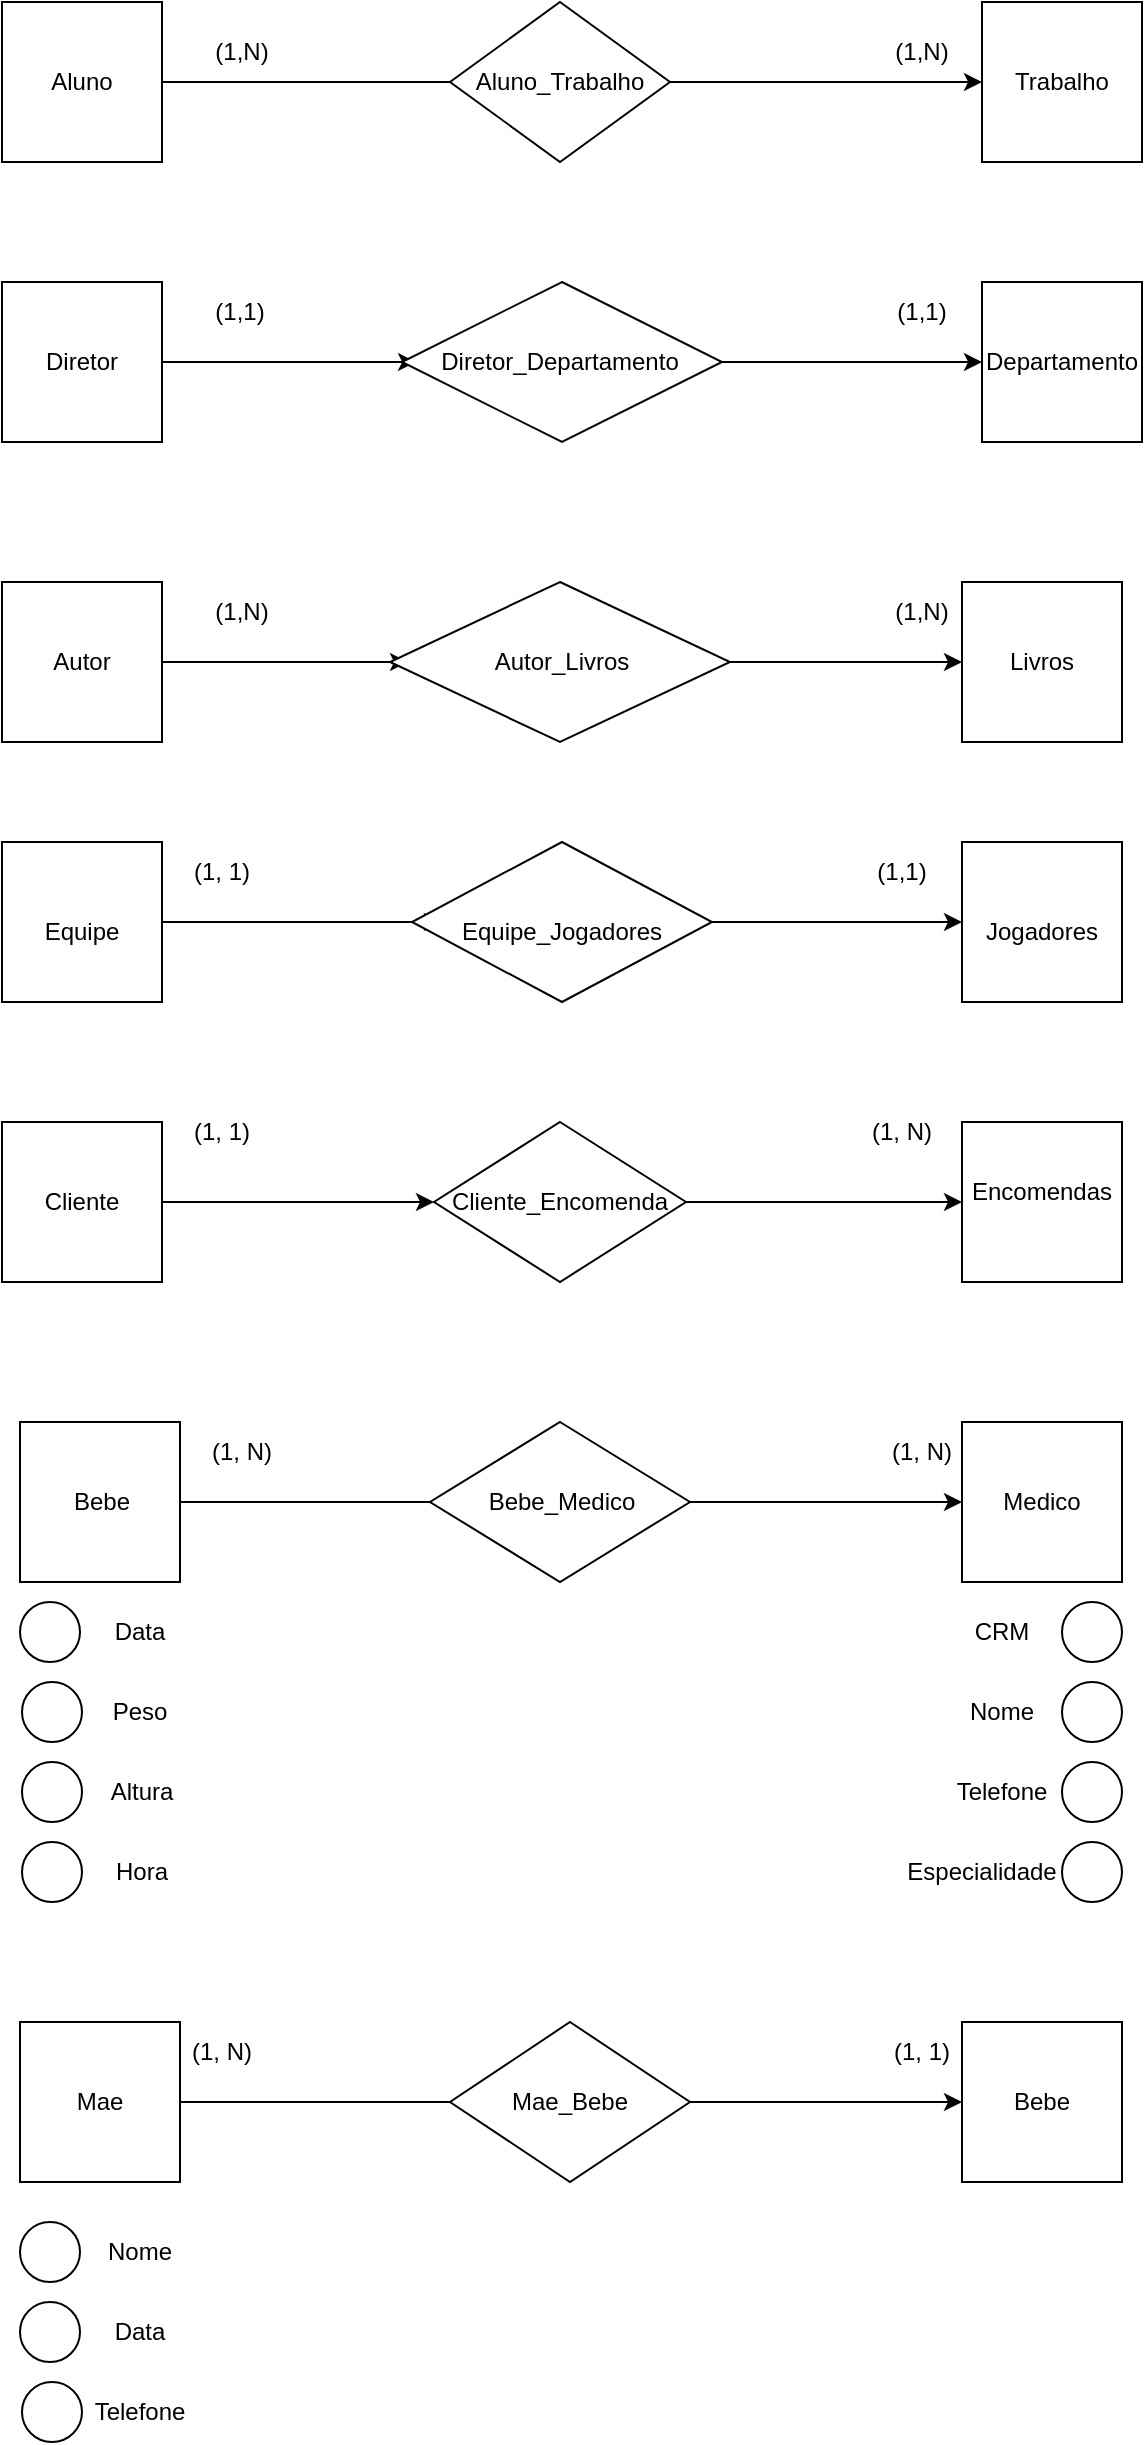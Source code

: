<mxfile version="21.7.1" type="github">
  <diagram name="Página-1" id="MOPs5hklD3hS9nwp58-l">
    <mxGraphModel dx="1114" dy="610" grid="1" gridSize="10" guides="1" tooltips="1" connect="1" arrows="1" fold="1" page="1" pageScale="1" pageWidth="827" pageHeight="1169" math="0" shadow="0">
      <root>
        <mxCell id="0" />
        <mxCell id="1" parent="0" />
        <mxCell id="xXRMQNrWLwdI5nzP8Z8g-8" style="edgeStyle=orthogonalEdgeStyle;rounded=0;orthogonalLoop=1;jettySize=auto;html=1;exitX=1;exitY=0.5;exitDx=0;exitDy=0;" parent="1" source="xXRMQNrWLwdI5nzP8Z8g-1" target="xXRMQNrWLwdI5nzP8Z8g-7" edge="1">
          <mxGeometry relative="1" as="geometry" />
        </mxCell>
        <mxCell id="xXRMQNrWLwdI5nzP8Z8g-1" value="Aluno" style="whiteSpace=wrap;html=1;aspect=fixed;" parent="1" vertex="1">
          <mxGeometry x="80" y="140" width="80" height="80" as="geometry" />
        </mxCell>
        <mxCell id="xXRMQNrWLwdI5nzP8Z8g-2" value="Trabalho" style="whiteSpace=wrap;html=1;aspect=fixed;" parent="1" vertex="1">
          <mxGeometry x="570" y="140" width="80" height="80" as="geometry" />
        </mxCell>
        <mxCell id="xXRMQNrWLwdI5nzP8Z8g-9" style="edgeStyle=orthogonalEdgeStyle;rounded=0;orthogonalLoop=1;jettySize=auto;html=1;exitX=1;exitY=0.5;exitDx=0;exitDy=0;" parent="1" source="xXRMQNrWLwdI5nzP8Z8g-4" target="xXRMQNrWLwdI5nzP8Z8g-2" edge="1">
          <mxGeometry relative="1" as="geometry" />
        </mxCell>
        <mxCell id="xXRMQNrWLwdI5nzP8Z8g-4" value="" style="rhombus;whiteSpace=wrap;html=1;" parent="1" vertex="1">
          <mxGeometry x="304" y="140" width="110" height="80" as="geometry" />
        </mxCell>
        <mxCell id="xXRMQNrWLwdI5nzP8Z8g-7" value="Aluno_Trabalho" style="text;html=1;strokeColor=none;fillColor=none;align=center;verticalAlign=middle;whiteSpace=wrap;rounded=0;" parent="1" vertex="1">
          <mxGeometry x="329" y="165" width="60" height="30" as="geometry" />
        </mxCell>
        <mxCell id="xXRMQNrWLwdI5nzP8Z8g-12" value="(1,N)" style="text;html=1;strokeColor=none;fillColor=none;align=center;verticalAlign=middle;whiteSpace=wrap;rounded=0;" parent="1" vertex="1">
          <mxGeometry x="170" y="150" width="60" height="30" as="geometry" />
        </mxCell>
        <mxCell id="xXRMQNrWLwdI5nzP8Z8g-13" value="(1,N)" style="text;html=1;strokeColor=none;fillColor=none;align=center;verticalAlign=middle;whiteSpace=wrap;rounded=0;" parent="1" vertex="1">
          <mxGeometry x="510" y="150" width="60" height="30" as="geometry" />
        </mxCell>
        <mxCell id="xXRMQNrWLwdI5nzP8Z8g-25" style="edgeStyle=orthogonalEdgeStyle;rounded=0;orthogonalLoop=1;jettySize=auto;html=1;exitX=1;exitY=0.5;exitDx=0;exitDy=0;entryX=0.044;entryY=0.5;entryDx=0;entryDy=0;entryPerimeter=0;" parent="1" source="xXRMQNrWLwdI5nzP8Z8g-14" target="xXRMQNrWLwdI5nzP8Z8g-16" edge="1">
          <mxGeometry relative="1" as="geometry" />
        </mxCell>
        <mxCell id="xXRMQNrWLwdI5nzP8Z8g-14" value="" style="whiteSpace=wrap;html=1;aspect=fixed;" parent="1" vertex="1">
          <mxGeometry x="80" y="280" width="80" height="80" as="geometry" />
        </mxCell>
        <mxCell id="xXRMQNrWLwdI5nzP8Z8g-15" value="" style="whiteSpace=wrap;html=1;aspect=fixed;" parent="1" vertex="1">
          <mxGeometry x="570" y="280" width="80" height="80" as="geometry" />
        </mxCell>
        <mxCell id="xXRMQNrWLwdI5nzP8Z8g-27" style="edgeStyle=orthogonalEdgeStyle;rounded=0;orthogonalLoop=1;jettySize=auto;html=1;exitX=1;exitY=0.5;exitDx=0;exitDy=0;entryX=0;entryY=0.5;entryDx=0;entryDy=0;" parent="1" source="xXRMQNrWLwdI5nzP8Z8g-16" target="xXRMQNrWLwdI5nzP8Z8g-15" edge="1">
          <mxGeometry relative="1" as="geometry" />
        </mxCell>
        <mxCell id="xXRMQNrWLwdI5nzP8Z8g-16" value="" style="rhombus;whiteSpace=wrap;html=1;" parent="1" vertex="1">
          <mxGeometry x="280" y="280" width="160" height="80" as="geometry" />
        </mxCell>
        <mxCell id="xXRMQNrWLwdI5nzP8Z8g-17" value="Diretor" style="text;html=1;strokeColor=none;fillColor=none;align=center;verticalAlign=middle;whiteSpace=wrap;rounded=0;" parent="1" vertex="1">
          <mxGeometry x="90" y="305" width="60" height="30" as="geometry" />
        </mxCell>
        <mxCell id="xXRMQNrWLwdI5nzP8Z8g-18" value="Departamento" style="text;html=1;strokeColor=none;fillColor=none;align=center;verticalAlign=middle;whiteSpace=wrap;rounded=0;" parent="1" vertex="1">
          <mxGeometry x="580" y="305" width="60" height="30" as="geometry" />
        </mxCell>
        <mxCell id="xXRMQNrWLwdI5nzP8Z8g-19" value="Diretor_Departamento" style="text;html=1;strokeColor=none;fillColor=none;align=center;verticalAlign=middle;whiteSpace=wrap;rounded=0;" parent="1" vertex="1">
          <mxGeometry x="329" y="305" width="60" height="30" as="geometry" />
        </mxCell>
        <mxCell id="xXRMQNrWLwdI5nzP8Z8g-28" value="(1,1)" style="text;html=1;strokeColor=none;fillColor=none;align=center;verticalAlign=middle;whiteSpace=wrap;rounded=0;" parent="1" vertex="1">
          <mxGeometry x="169" y="280" width="60" height="30" as="geometry" />
        </mxCell>
        <mxCell id="xXRMQNrWLwdI5nzP8Z8g-30" value="(1,1)" style="text;html=1;strokeColor=none;fillColor=none;align=center;verticalAlign=middle;whiteSpace=wrap;rounded=0;" parent="1" vertex="1">
          <mxGeometry x="510" y="280" width="60" height="30" as="geometry" />
        </mxCell>
        <mxCell id="xXRMQNrWLwdI5nzP8Z8g-40" style="edgeStyle=orthogonalEdgeStyle;rounded=0;orthogonalLoop=1;jettySize=auto;html=1;exitX=1;exitY=0.5;exitDx=0;exitDy=0;entryX=0.053;entryY=0.5;entryDx=0;entryDy=0;entryPerimeter=0;" parent="1" source="xXRMQNrWLwdI5nzP8Z8g-31" target="xXRMQNrWLwdI5nzP8Z8g-33" edge="1">
          <mxGeometry relative="1" as="geometry" />
        </mxCell>
        <mxCell id="xXRMQNrWLwdI5nzP8Z8g-31" value="" style="whiteSpace=wrap;html=1;aspect=fixed;" parent="1" vertex="1">
          <mxGeometry x="80" y="430" width="80" height="80" as="geometry" />
        </mxCell>
        <mxCell id="xXRMQNrWLwdI5nzP8Z8g-32" value="" style="whiteSpace=wrap;html=1;aspect=fixed;" parent="1" vertex="1">
          <mxGeometry x="560" y="430" width="80" height="80" as="geometry" />
        </mxCell>
        <mxCell id="xXRMQNrWLwdI5nzP8Z8g-39" style="edgeStyle=orthogonalEdgeStyle;rounded=0;orthogonalLoop=1;jettySize=auto;html=1;exitX=1;exitY=0.5;exitDx=0;exitDy=0;entryX=0;entryY=0.5;entryDx=0;entryDy=0;" parent="1" source="xXRMQNrWLwdI5nzP8Z8g-33" target="xXRMQNrWLwdI5nzP8Z8g-32" edge="1">
          <mxGeometry relative="1" as="geometry" />
        </mxCell>
        <mxCell id="xXRMQNrWLwdI5nzP8Z8g-33" value="" style="rhombus;whiteSpace=wrap;html=1;" parent="1" vertex="1">
          <mxGeometry x="274" y="430" width="170" height="80" as="geometry" />
        </mxCell>
        <mxCell id="xXRMQNrWLwdI5nzP8Z8g-34" value="Autor" style="text;html=1;strokeColor=none;fillColor=none;align=center;verticalAlign=middle;whiteSpace=wrap;rounded=0;" parent="1" vertex="1">
          <mxGeometry x="90" y="455" width="60" height="30" as="geometry" />
        </mxCell>
        <mxCell id="xXRMQNrWLwdI5nzP8Z8g-35" value="Livros" style="text;html=1;strokeColor=none;fillColor=none;align=center;verticalAlign=middle;whiteSpace=wrap;rounded=0;" parent="1" vertex="1">
          <mxGeometry x="570" y="455" width="60" height="30" as="geometry" />
        </mxCell>
        <mxCell id="xXRMQNrWLwdI5nzP8Z8g-36" value="Autor_Livros" style="text;html=1;strokeColor=none;fillColor=none;align=center;verticalAlign=middle;whiteSpace=wrap;rounded=0;" parent="1" vertex="1">
          <mxGeometry x="330" y="455" width="60" height="30" as="geometry" />
        </mxCell>
        <mxCell id="xXRMQNrWLwdI5nzP8Z8g-41" value="(1,N)" style="text;html=1;strokeColor=none;fillColor=none;align=center;verticalAlign=middle;whiteSpace=wrap;rounded=0;" parent="1" vertex="1">
          <mxGeometry x="170" y="430" width="60" height="30" as="geometry" />
        </mxCell>
        <mxCell id="xXRMQNrWLwdI5nzP8Z8g-42" value="(1,N)" style="text;html=1;strokeColor=none;fillColor=none;align=center;verticalAlign=middle;whiteSpace=wrap;rounded=0;" parent="1" vertex="1">
          <mxGeometry x="510" y="430" width="60" height="30" as="geometry" />
        </mxCell>
        <mxCell id="xXRMQNrWLwdI5nzP8Z8g-49" style="edgeStyle=orthogonalEdgeStyle;rounded=0;orthogonalLoop=1;jettySize=auto;html=1;exitX=1;exitY=0.5;exitDx=0;exitDy=0;entryX=0.1;entryY=0.5;entryDx=0;entryDy=0;entryPerimeter=0;" parent="1" source="xXRMQNrWLwdI5nzP8Z8g-43" target="xXRMQNrWLwdI5nzP8Z8g-45" edge="1">
          <mxGeometry relative="1" as="geometry" />
        </mxCell>
        <mxCell id="xXRMQNrWLwdI5nzP8Z8g-43" value="" style="whiteSpace=wrap;html=1;aspect=fixed;" parent="1" vertex="1">
          <mxGeometry x="80" y="560" width="80" height="80" as="geometry" />
        </mxCell>
        <mxCell id="xXRMQNrWLwdI5nzP8Z8g-44" value="" style="whiteSpace=wrap;html=1;aspect=fixed;" parent="1" vertex="1">
          <mxGeometry x="560" y="560" width="80" height="80" as="geometry" />
        </mxCell>
        <mxCell id="xXRMQNrWLwdI5nzP8Z8g-50" style="edgeStyle=orthogonalEdgeStyle;rounded=0;orthogonalLoop=1;jettySize=auto;html=1;exitX=1;exitY=0.5;exitDx=0;exitDy=0;entryX=0;entryY=0.5;entryDx=0;entryDy=0;" parent="1" source="xXRMQNrWLwdI5nzP8Z8g-45" target="xXRMQNrWLwdI5nzP8Z8g-44" edge="1">
          <mxGeometry relative="1" as="geometry" />
        </mxCell>
        <mxCell id="xXRMQNrWLwdI5nzP8Z8g-45" value="" style="rhombus;whiteSpace=wrap;html=1;" parent="1" vertex="1">
          <mxGeometry x="285" y="560" width="150" height="80" as="geometry" />
        </mxCell>
        <mxCell id="xXRMQNrWLwdI5nzP8Z8g-46" value="Equipe" style="text;html=1;strokeColor=none;fillColor=none;align=center;verticalAlign=middle;whiteSpace=wrap;rounded=0;" parent="1" vertex="1">
          <mxGeometry x="90" y="590" width="60" height="30" as="geometry" />
        </mxCell>
        <mxCell id="xXRMQNrWLwdI5nzP8Z8g-47" value="Jogadores" style="text;html=1;strokeColor=none;fillColor=none;align=center;verticalAlign=middle;whiteSpace=wrap;rounded=0;" parent="1" vertex="1">
          <mxGeometry x="570" y="590" width="60" height="30" as="geometry" />
        </mxCell>
        <mxCell id="xXRMQNrWLwdI5nzP8Z8g-48" value="Equipe_Jogadores" style="text;html=1;strokeColor=none;fillColor=none;align=center;verticalAlign=middle;whiteSpace=wrap;rounded=0;" parent="1" vertex="1">
          <mxGeometry x="330" y="590" width="60" height="30" as="geometry" />
        </mxCell>
        <mxCell id="xXRMQNrWLwdI5nzP8Z8g-64" style="edgeStyle=orthogonalEdgeStyle;rounded=0;orthogonalLoop=1;jettySize=auto;html=1;exitX=1;exitY=0.5;exitDx=0;exitDy=0;entryX=0;entryY=0.5;entryDx=0;entryDy=0;" parent="1" source="xXRMQNrWLwdI5nzP8Z8g-51" target="xXRMQNrWLwdI5nzP8Z8g-53" edge="1">
          <mxGeometry relative="1" as="geometry" />
        </mxCell>
        <mxCell id="xXRMQNrWLwdI5nzP8Z8g-51" value="" style="whiteSpace=wrap;html=1;aspect=fixed;" parent="1" vertex="1">
          <mxGeometry x="80" y="700" width="80" height="80" as="geometry" />
        </mxCell>
        <mxCell id="xXRMQNrWLwdI5nzP8Z8g-52" value="" style="whiteSpace=wrap;html=1;aspect=fixed;" parent="1" vertex="1">
          <mxGeometry x="560" y="700" width="80" height="80" as="geometry" />
        </mxCell>
        <mxCell id="xXRMQNrWLwdI5nzP8Z8g-65" style="edgeStyle=orthogonalEdgeStyle;rounded=0;orthogonalLoop=1;jettySize=auto;html=1;exitX=1;exitY=0.5;exitDx=0;exitDy=0;entryX=0;entryY=0.5;entryDx=0;entryDy=0;" parent="1" source="xXRMQNrWLwdI5nzP8Z8g-53" target="xXRMQNrWLwdI5nzP8Z8g-52" edge="1">
          <mxGeometry relative="1" as="geometry" />
        </mxCell>
        <mxCell id="xXRMQNrWLwdI5nzP8Z8g-53" value="" style="rhombus;whiteSpace=wrap;html=1;" parent="1" vertex="1">
          <mxGeometry x="296" y="700" width="126" height="80" as="geometry" />
        </mxCell>
        <mxCell id="xXRMQNrWLwdI5nzP8Z8g-54" value="Cliente" style="text;html=1;strokeColor=none;fillColor=none;align=center;verticalAlign=middle;whiteSpace=wrap;rounded=0;" parent="1" vertex="1">
          <mxGeometry x="90" y="725" width="60" height="30" as="geometry" />
        </mxCell>
        <mxCell id="xXRMQNrWLwdI5nzP8Z8g-55" value="(1,1)" style="text;html=1;strokeColor=none;fillColor=none;align=center;verticalAlign=middle;whiteSpace=wrap;rounded=0;" parent="1" vertex="1">
          <mxGeometry x="500" y="560" width="60" height="30" as="geometry" />
        </mxCell>
        <mxCell id="xXRMQNrWLwdI5nzP8Z8g-56" value="Encomendas" style="text;html=1;strokeColor=none;fillColor=none;align=center;verticalAlign=middle;whiteSpace=wrap;rounded=0;" parent="1" vertex="1">
          <mxGeometry x="570" y="720" width="60" height="30" as="geometry" />
        </mxCell>
        <mxCell id="xXRMQNrWLwdI5nzP8Z8g-57" value="Cliente_Encomenda" style="text;html=1;strokeColor=none;fillColor=none;align=center;verticalAlign=middle;whiteSpace=wrap;rounded=0;" parent="1" vertex="1">
          <mxGeometry x="329" y="725" width="60" height="30" as="geometry" />
        </mxCell>
        <mxCell id="xXRMQNrWLwdI5nzP8Z8g-58" value="(1, 1)" style="text;html=1;strokeColor=none;fillColor=none;align=center;verticalAlign=middle;whiteSpace=wrap;rounded=0;" parent="1" vertex="1">
          <mxGeometry x="160" y="560" width="60" height="30" as="geometry" />
        </mxCell>
        <mxCell id="xXRMQNrWLwdI5nzP8Z8g-59" value="(1, 1)" style="text;html=1;strokeColor=none;fillColor=none;align=center;verticalAlign=middle;whiteSpace=wrap;rounded=0;" parent="1" vertex="1">
          <mxGeometry x="160" y="690" width="60" height="30" as="geometry" />
        </mxCell>
        <mxCell id="xXRMQNrWLwdI5nzP8Z8g-68" value="(1, N)" style="text;html=1;strokeColor=none;fillColor=none;align=center;verticalAlign=middle;whiteSpace=wrap;rounded=0;" parent="1" vertex="1">
          <mxGeometry x="500" y="690" width="60" height="30" as="geometry" />
        </mxCell>
        <mxCell id="u3l70c7H0J_qWliF73ac-58" style="edgeStyle=orthogonalEdgeStyle;rounded=0;orthogonalLoop=1;jettySize=auto;html=1;exitX=1;exitY=0.5;exitDx=0;exitDy=0;entryX=0.123;entryY=0.5;entryDx=0;entryDy=0;entryPerimeter=0;" edge="1" parent="1" source="u3l70c7H0J_qWliF73ac-1" target="u3l70c7H0J_qWliF73ac-35">
          <mxGeometry relative="1" as="geometry" />
        </mxCell>
        <mxCell id="u3l70c7H0J_qWliF73ac-1" value="" style="whiteSpace=wrap;html=1;aspect=fixed;" vertex="1" parent="1">
          <mxGeometry x="89" y="850" width="80" height="80" as="geometry" />
        </mxCell>
        <mxCell id="u3l70c7H0J_qWliF73ac-2" value="Bebe" style="text;html=1;strokeColor=none;fillColor=none;align=center;verticalAlign=middle;whiteSpace=wrap;rounded=0;" vertex="1" parent="1">
          <mxGeometry x="100" y="875" width="60" height="30" as="geometry" />
        </mxCell>
        <mxCell id="u3l70c7H0J_qWliF73ac-64" style="edgeStyle=orthogonalEdgeStyle;rounded=0;orthogonalLoop=1;jettySize=auto;html=1;exitX=1;exitY=0.5;exitDx=0;exitDy=0;entryX=0.133;entryY=0.5;entryDx=0;entryDy=0;entryPerimeter=0;" edge="1" parent="1" source="u3l70c7H0J_qWliF73ac-5" target="u3l70c7H0J_qWliF73ac-49">
          <mxGeometry relative="1" as="geometry" />
        </mxCell>
        <mxCell id="u3l70c7H0J_qWliF73ac-5" value="" style="whiteSpace=wrap;html=1;aspect=fixed;" vertex="1" parent="1">
          <mxGeometry x="89" y="1150" width="80" height="80" as="geometry" />
        </mxCell>
        <mxCell id="u3l70c7H0J_qWliF73ac-6" value="Mae" style="text;html=1;strokeColor=none;fillColor=none;align=center;verticalAlign=middle;whiteSpace=wrap;rounded=0;" vertex="1" parent="1">
          <mxGeometry x="99" y="1175" width="60" height="30" as="geometry" />
        </mxCell>
        <mxCell id="u3l70c7H0J_qWliF73ac-13" value="" style="whiteSpace=wrap;html=1;aspect=fixed;" vertex="1" parent="1">
          <mxGeometry x="560" y="850" width="80" height="80" as="geometry" />
        </mxCell>
        <mxCell id="u3l70c7H0J_qWliF73ac-14" value="Medico" style="text;html=1;strokeColor=none;fillColor=none;align=center;verticalAlign=middle;whiteSpace=wrap;rounded=0;" vertex="1" parent="1">
          <mxGeometry x="570" y="875" width="60" height="30" as="geometry" />
        </mxCell>
        <mxCell id="u3l70c7H0J_qWliF73ac-27" value="" style="ellipse;whiteSpace=wrap;html=1;aspect=fixed;" vertex="1" parent="1">
          <mxGeometry x="89" y="940" width="30" height="30" as="geometry" />
        </mxCell>
        <mxCell id="u3l70c7H0J_qWliF73ac-28" value="" style="ellipse;whiteSpace=wrap;html=1;aspect=fixed;" vertex="1" parent="1">
          <mxGeometry x="90" y="980" width="30" height="30" as="geometry" />
        </mxCell>
        <mxCell id="u3l70c7H0J_qWliF73ac-29" value="" style="ellipse;whiteSpace=wrap;html=1;aspect=fixed;" vertex="1" parent="1">
          <mxGeometry x="90" y="1020" width="30" height="30" as="geometry" />
        </mxCell>
        <mxCell id="u3l70c7H0J_qWliF73ac-30" value="" style="ellipse;whiteSpace=wrap;html=1;aspect=fixed;" vertex="1" parent="1">
          <mxGeometry x="90" y="1060" width="30" height="30" as="geometry" />
        </mxCell>
        <mxCell id="u3l70c7H0J_qWliF73ac-31" value="Data" style="text;html=1;strokeColor=none;fillColor=none;align=center;verticalAlign=middle;whiteSpace=wrap;rounded=0;" vertex="1" parent="1">
          <mxGeometry x="119" y="940" width="60" height="30" as="geometry" />
        </mxCell>
        <mxCell id="u3l70c7H0J_qWliF73ac-32" value="Peso" style="text;html=1;strokeColor=none;fillColor=none;align=center;verticalAlign=middle;whiteSpace=wrap;rounded=0;" vertex="1" parent="1">
          <mxGeometry x="119" y="980" width="60" height="30" as="geometry" />
        </mxCell>
        <mxCell id="u3l70c7H0J_qWliF73ac-33" value="Altura" style="text;html=1;strokeColor=none;fillColor=none;align=center;verticalAlign=middle;whiteSpace=wrap;rounded=0;" vertex="1" parent="1">
          <mxGeometry x="120" y="1020" width="60" height="30" as="geometry" />
        </mxCell>
        <mxCell id="u3l70c7H0J_qWliF73ac-34" value="Hora" style="text;html=1;strokeColor=none;fillColor=none;align=center;verticalAlign=middle;whiteSpace=wrap;rounded=0;" vertex="1" parent="1">
          <mxGeometry x="120" y="1060" width="60" height="30" as="geometry" />
        </mxCell>
        <mxCell id="u3l70c7H0J_qWliF73ac-59" style="edgeStyle=orthogonalEdgeStyle;rounded=0;orthogonalLoop=1;jettySize=auto;html=1;exitX=1;exitY=0.5;exitDx=0;exitDy=0;entryX=0;entryY=0.5;entryDx=0;entryDy=0;" edge="1" parent="1" source="u3l70c7H0J_qWliF73ac-35" target="u3l70c7H0J_qWliF73ac-13">
          <mxGeometry relative="1" as="geometry" />
        </mxCell>
        <mxCell id="u3l70c7H0J_qWliF73ac-35" value="" style="rhombus;whiteSpace=wrap;html=1;" vertex="1" parent="1">
          <mxGeometry x="294" y="850" width="130" height="80" as="geometry" />
        </mxCell>
        <mxCell id="u3l70c7H0J_qWliF73ac-36" value="Bebe_Medico" style="text;html=1;strokeColor=none;fillColor=none;align=center;verticalAlign=middle;whiteSpace=wrap;rounded=0;" vertex="1" parent="1">
          <mxGeometry x="330" y="875" width="60" height="30" as="geometry" />
        </mxCell>
        <mxCell id="u3l70c7H0J_qWliF73ac-37" value="" style="ellipse;whiteSpace=wrap;html=1;aspect=fixed;" vertex="1" parent="1">
          <mxGeometry x="610" y="1060" width="30" height="30" as="geometry" />
        </mxCell>
        <mxCell id="u3l70c7H0J_qWliF73ac-38" value="" style="ellipse;whiteSpace=wrap;html=1;aspect=fixed;" vertex="1" parent="1">
          <mxGeometry x="610" y="1020" width="30" height="30" as="geometry" />
        </mxCell>
        <mxCell id="u3l70c7H0J_qWliF73ac-39" value="" style="ellipse;whiteSpace=wrap;html=1;aspect=fixed;" vertex="1" parent="1">
          <mxGeometry x="610" y="980" width="30" height="30" as="geometry" />
        </mxCell>
        <mxCell id="u3l70c7H0J_qWliF73ac-40" value="" style="ellipse;whiteSpace=wrap;html=1;aspect=fixed;" vertex="1" parent="1">
          <mxGeometry x="610" y="940" width="30" height="30" as="geometry" />
        </mxCell>
        <mxCell id="u3l70c7H0J_qWliF73ac-42" value="CRM" style="text;html=1;strokeColor=none;fillColor=none;align=center;verticalAlign=middle;whiteSpace=wrap;rounded=0;" vertex="1" parent="1">
          <mxGeometry x="550" y="940" width="60" height="30" as="geometry" />
        </mxCell>
        <mxCell id="u3l70c7H0J_qWliF73ac-43" value="Nome" style="text;html=1;strokeColor=none;fillColor=none;align=center;verticalAlign=middle;whiteSpace=wrap;rounded=0;" vertex="1" parent="1">
          <mxGeometry x="550" y="980" width="60" height="30" as="geometry" />
        </mxCell>
        <mxCell id="u3l70c7H0J_qWliF73ac-44" value="Telefone" style="text;html=1;strokeColor=none;fillColor=none;align=center;verticalAlign=middle;whiteSpace=wrap;rounded=0;" vertex="1" parent="1">
          <mxGeometry x="550" y="1020" width="60" height="30" as="geometry" />
        </mxCell>
        <mxCell id="u3l70c7H0J_qWliF73ac-45" value="Especialidade" style="text;html=1;strokeColor=none;fillColor=none;align=center;verticalAlign=middle;whiteSpace=wrap;rounded=0;" vertex="1" parent="1">
          <mxGeometry x="540" y="1060" width="60" height="30" as="geometry" />
        </mxCell>
        <mxCell id="u3l70c7H0J_qWliF73ac-48" value="Bebe" style="whiteSpace=wrap;html=1;aspect=fixed;" vertex="1" parent="1">
          <mxGeometry x="560" y="1150" width="80" height="80" as="geometry" />
        </mxCell>
        <mxCell id="u3l70c7H0J_qWliF73ac-62" style="edgeStyle=orthogonalEdgeStyle;rounded=0;orthogonalLoop=1;jettySize=auto;html=1;exitX=1;exitY=0.5;exitDx=0;exitDy=0;entryX=0;entryY=0.5;entryDx=0;entryDy=0;" edge="1" parent="1" source="u3l70c7H0J_qWliF73ac-49" target="u3l70c7H0J_qWliF73ac-48">
          <mxGeometry relative="1" as="geometry" />
        </mxCell>
        <mxCell id="u3l70c7H0J_qWliF73ac-49" value="Mae_Bebe" style="rhombus;whiteSpace=wrap;html=1;" vertex="1" parent="1">
          <mxGeometry x="304" y="1150" width="120" height="80" as="geometry" />
        </mxCell>
        <mxCell id="u3l70c7H0J_qWliF73ac-51" value="" style="ellipse;whiteSpace=wrap;html=1;aspect=fixed;" vertex="1" parent="1">
          <mxGeometry x="89" y="1250" width="30" height="30" as="geometry" />
        </mxCell>
        <mxCell id="u3l70c7H0J_qWliF73ac-52" value="" style="ellipse;whiteSpace=wrap;html=1;aspect=fixed;" vertex="1" parent="1">
          <mxGeometry x="89" y="1290" width="30" height="30" as="geometry" />
        </mxCell>
        <mxCell id="u3l70c7H0J_qWliF73ac-53" value="" style="ellipse;whiteSpace=wrap;html=1;aspect=fixed;" vertex="1" parent="1">
          <mxGeometry x="90" y="1330" width="30" height="30" as="geometry" />
        </mxCell>
        <mxCell id="u3l70c7H0J_qWliF73ac-54" value="Nome" style="text;html=1;strokeColor=none;fillColor=none;align=center;verticalAlign=middle;whiteSpace=wrap;rounded=0;" vertex="1" parent="1">
          <mxGeometry x="119" y="1250" width="60" height="30" as="geometry" />
        </mxCell>
        <mxCell id="u3l70c7H0J_qWliF73ac-55" value="Data" style="text;html=1;strokeColor=none;fillColor=none;align=center;verticalAlign=middle;whiteSpace=wrap;rounded=0;" vertex="1" parent="1">
          <mxGeometry x="119" y="1290" width="60" height="30" as="geometry" />
        </mxCell>
        <mxCell id="u3l70c7H0J_qWliF73ac-56" value="Telefone" style="text;html=1;strokeColor=none;fillColor=none;align=center;verticalAlign=middle;whiteSpace=wrap;rounded=0;" vertex="1" parent="1">
          <mxGeometry x="119" y="1330" width="60" height="30" as="geometry" />
        </mxCell>
        <mxCell id="u3l70c7H0J_qWliF73ac-65" value="(1, N)" style="text;html=1;strokeColor=none;fillColor=none;align=center;verticalAlign=middle;whiteSpace=wrap;rounded=0;" vertex="1" parent="1">
          <mxGeometry x="170" y="850" width="60" height="30" as="geometry" />
        </mxCell>
        <mxCell id="u3l70c7H0J_qWliF73ac-66" value="(1, N)" style="text;html=1;strokeColor=none;fillColor=none;align=center;verticalAlign=middle;whiteSpace=wrap;rounded=0;" vertex="1" parent="1">
          <mxGeometry x="510" y="850" width="60" height="30" as="geometry" />
        </mxCell>
        <mxCell id="u3l70c7H0J_qWliF73ac-67" value="(1, N)" style="text;html=1;strokeColor=none;fillColor=none;align=center;verticalAlign=middle;whiteSpace=wrap;rounded=0;" vertex="1" parent="1">
          <mxGeometry x="160" y="1150" width="60" height="30" as="geometry" />
        </mxCell>
        <mxCell id="u3l70c7H0J_qWliF73ac-68" value="(1, 1)" style="text;html=1;strokeColor=none;fillColor=none;align=center;verticalAlign=middle;whiteSpace=wrap;rounded=0;" vertex="1" parent="1">
          <mxGeometry x="510" y="1150" width="60" height="30" as="geometry" />
        </mxCell>
      </root>
    </mxGraphModel>
  </diagram>
</mxfile>
